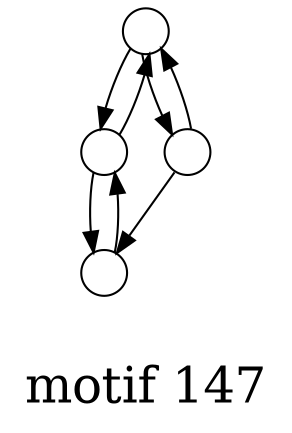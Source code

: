 /*****
motif 147
*****/

digraph G {
  graph [splines=false overlap=false]
  node  [shape=ellipse, width=0.3, height=0.3, label=""]
  0 ;
  1 ;
  2 ;
  3 ;
  0 -> 1;
  0 -> 2;
  1 -> 0;
  1 -> 3;
  2 -> 0;
  2 -> 3;
  3 -> 1;
  label = "\nmotif 147\n";  fontsize=24;
}
